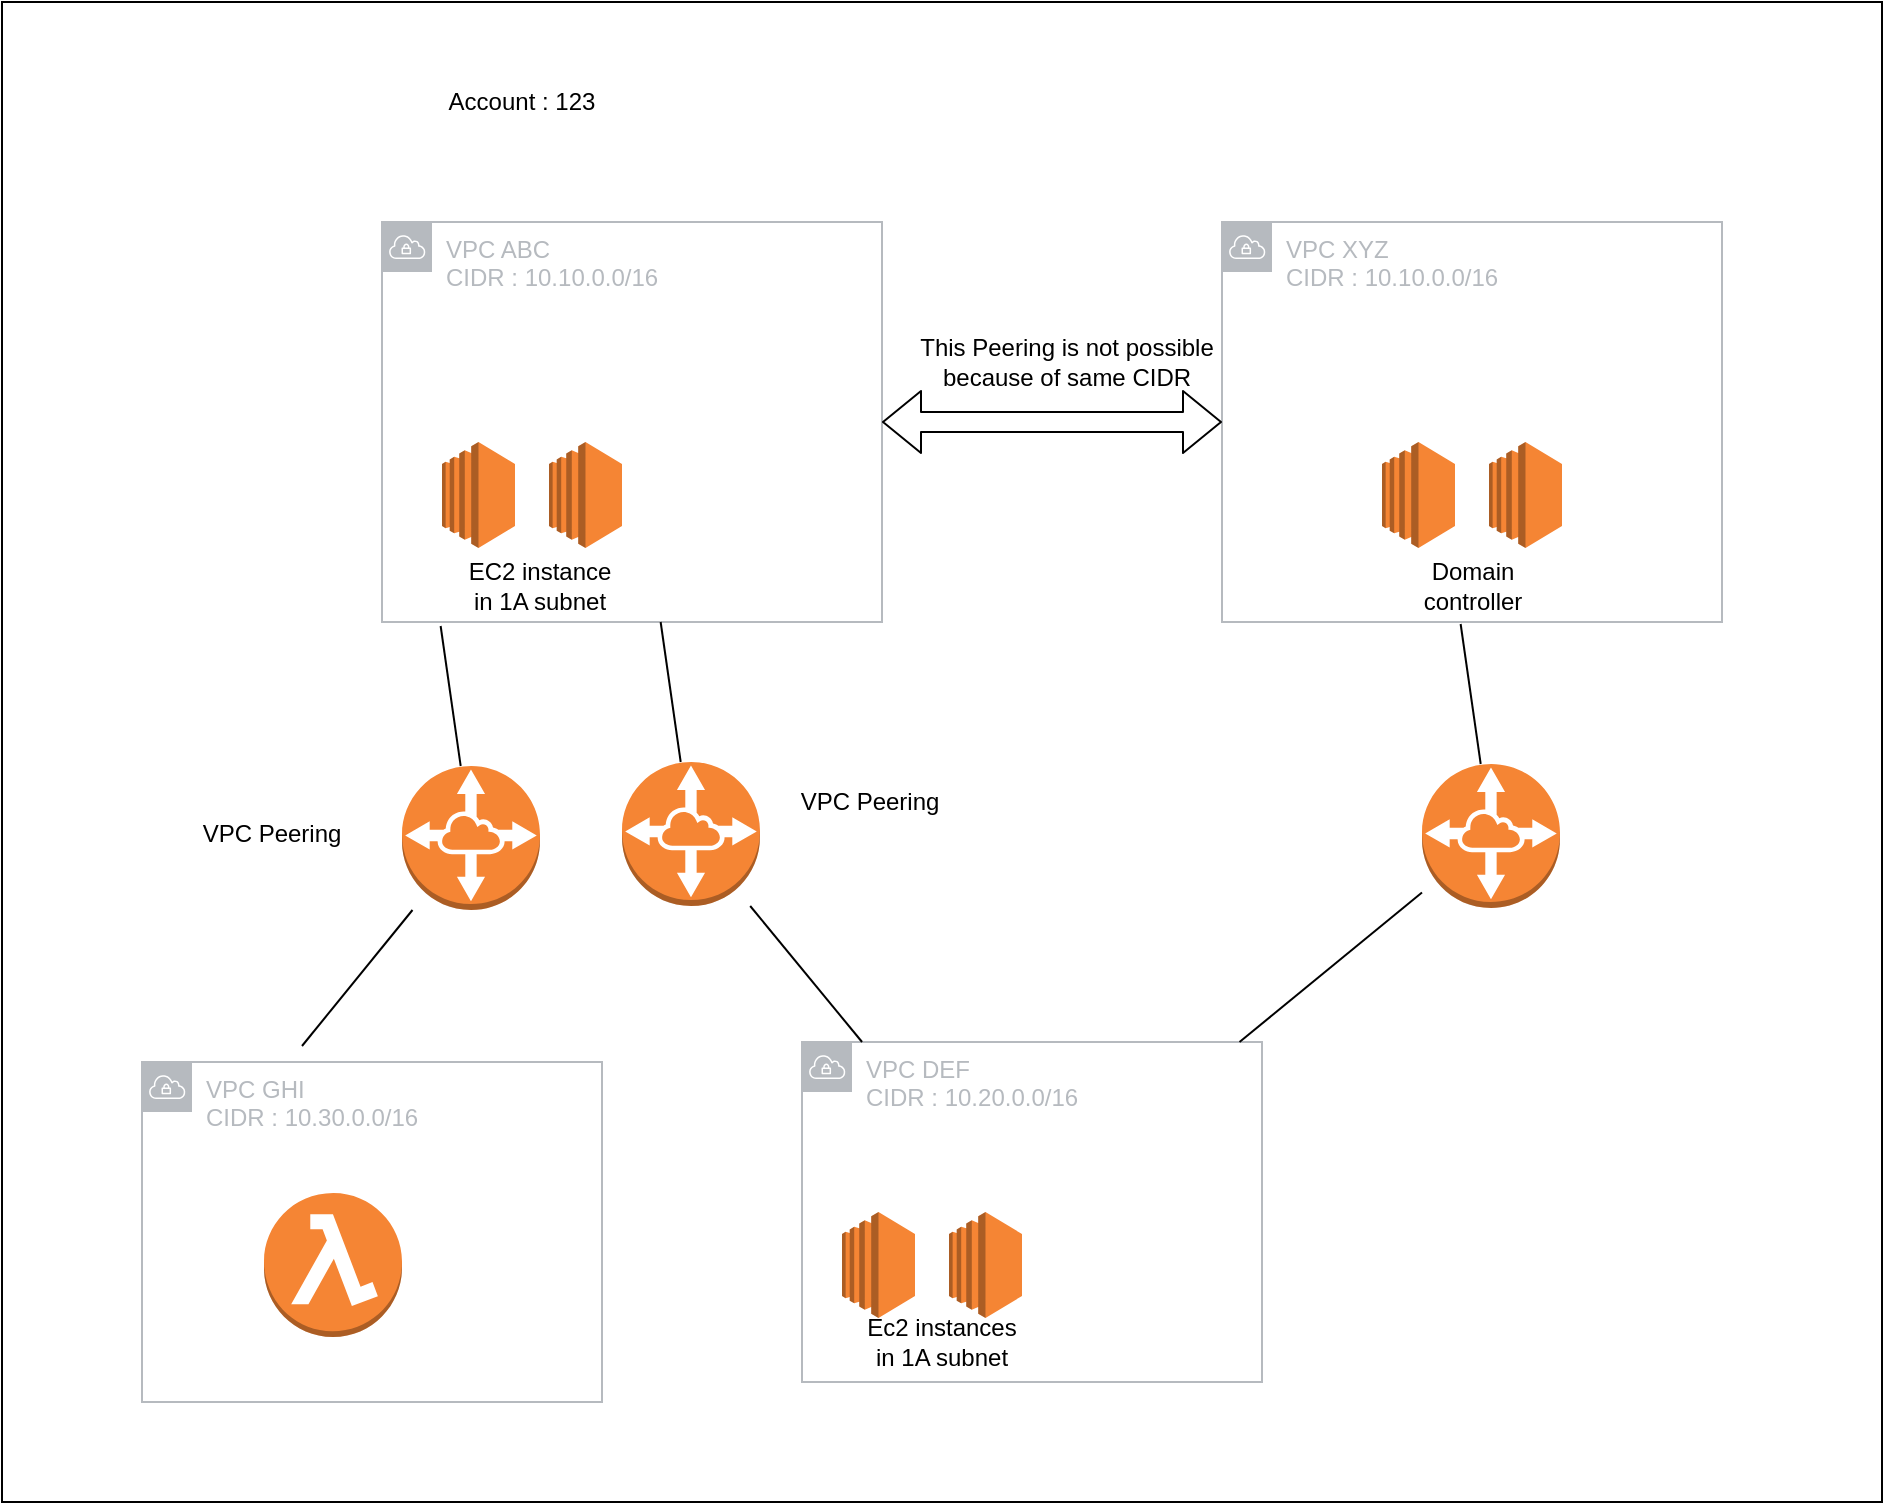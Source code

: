 <mxfile version="12.4.8" type="device"><diagram id="i3dthw1FyRIb5kn0-8Cy" name="Page-1"><mxGraphModel dx="2276" dy="769" grid="1" gridSize="10" guides="1" tooltips="1" connect="1" arrows="1" fold="1" page="1" pageScale="1" pageWidth="850" pageHeight="1100" math="0" shadow="0"><root><mxCell id="0"/><mxCell id="1" parent="0"/><mxCell id="Grzn4lV2lffGf_wcgvxa-1" value="&lt;div&gt;VPC ABC&lt;br&gt;&lt;/div&gt;&lt;div&gt;CIDR : 10.10.0.0/16&lt;br&gt;&lt;/div&gt;" style="outlineConnect=0;gradientColor=none;html=1;whiteSpace=wrap;fontSize=12;fontStyle=0;shape=mxgraph.aws4.group;grIcon=mxgraph.aws4.group_vpc;strokeColor=#B6BABF;fillColor=none;verticalAlign=top;align=left;spacingLeft=30;fontColor=#B6BABF;dashed=0;" vertex="1" parent="1"><mxGeometry x="50" y="110" width="250" height="200" as="geometry"/></mxCell><mxCell id="Grzn4lV2lffGf_wcgvxa-2" value="&lt;div&gt;VPC XYZ&lt;/div&gt;&lt;div&gt;CIDR : 10.10.0.0/16&lt;br&gt;&lt;/div&gt;" style="outlineConnect=0;gradientColor=none;html=1;whiteSpace=wrap;fontSize=12;fontStyle=0;shape=mxgraph.aws4.group;grIcon=mxgraph.aws4.group_vpc;strokeColor=#B6BABF;fillColor=none;verticalAlign=top;align=left;spacingLeft=30;fontColor=#B6BABF;dashed=0;" vertex="1" parent="1"><mxGeometry x="470" y="110" width="250" height="200" as="geometry"/></mxCell><mxCell id="Grzn4lV2lffGf_wcgvxa-3" value="&lt;div&gt;VPC DEF&lt;br&gt;&lt;/div&gt;&lt;div&gt;CIDR : 10.20.0.0/16&lt;br&gt;&lt;/div&gt;" style="outlineConnect=0;gradientColor=none;html=1;whiteSpace=wrap;fontSize=12;fontStyle=0;shape=mxgraph.aws4.group;grIcon=mxgraph.aws4.group_vpc;strokeColor=#B6BABF;fillColor=none;verticalAlign=top;align=left;spacingLeft=30;fontColor=#B6BABF;dashed=0;" vertex="1" parent="1"><mxGeometry x="260" y="520" width="230" height="170" as="geometry"/></mxCell><mxCell id="Grzn4lV2lffGf_wcgvxa-8" value="" style="outlineConnect=0;dashed=0;verticalLabelPosition=bottom;verticalAlign=top;align=center;html=1;shape=mxgraph.aws3.vpc_peering;fillColor=#F58534;gradientColor=none;" vertex="1" parent="1"><mxGeometry x="170" y="380" width="69" height="72" as="geometry"/></mxCell><mxCell id="Grzn4lV2lffGf_wcgvxa-9" value="" style="endArrow=none;html=1;" edge="1" parent="1" source="Grzn4lV2lffGf_wcgvxa-8" target="Grzn4lV2lffGf_wcgvxa-1"><mxGeometry width="50" height="50" relative="1" as="geometry"><mxPoint x="160" y="370" as="sourcePoint"/><mxPoint x="210" y="320" as="targetPoint"/></mxGeometry></mxCell><mxCell id="Grzn4lV2lffGf_wcgvxa-10" value="" style="endArrow=none;html=1;" edge="1" parent="1" target="Grzn4lV2lffGf_wcgvxa-8"><mxGeometry width="50" height="50" relative="1" as="geometry"><mxPoint x="290.025" y="520" as="sourcePoint"/><mxPoint x="280.0" y="450" as="targetPoint"/></mxGeometry></mxCell><mxCell id="Grzn4lV2lffGf_wcgvxa-11" value="VPC Peering" style="text;html=1;strokeColor=none;fillColor=none;align=center;verticalAlign=middle;whiteSpace=wrap;rounded=0;" vertex="1" parent="1"><mxGeometry x="239" y="390" width="110" height="20" as="geometry"/></mxCell><mxCell id="Grzn4lV2lffGf_wcgvxa-12" value="" style="outlineConnect=0;dashed=0;verticalLabelPosition=bottom;verticalAlign=top;align=center;html=1;shape=mxgraph.aws3.ec2;fillColor=#F58534;gradientColor=none;" vertex="1" parent="1"><mxGeometry x="80" y="220" width="36.5" height="53" as="geometry"/></mxCell><mxCell id="Grzn4lV2lffGf_wcgvxa-13" value="" style="outlineConnect=0;dashed=0;verticalLabelPosition=bottom;verticalAlign=top;align=center;html=1;shape=mxgraph.aws3.ec2;fillColor=#F58534;gradientColor=none;" vertex="1" parent="1"><mxGeometry x="133.5" y="220" width="36.5" height="53" as="geometry"/></mxCell><mxCell id="Grzn4lV2lffGf_wcgvxa-14" value="" style="outlineConnect=0;dashed=0;verticalLabelPosition=bottom;verticalAlign=top;align=center;html=1;shape=mxgraph.aws3.ec2;fillColor=#F58534;gradientColor=none;" vertex="1" parent="1"><mxGeometry x="280" y="605" width="36.5" height="53" as="geometry"/></mxCell><mxCell id="Grzn4lV2lffGf_wcgvxa-15" value="" style="outlineConnect=0;dashed=0;verticalLabelPosition=bottom;verticalAlign=top;align=center;html=1;shape=mxgraph.aws3.ec2;fillColor=#F58534;gradientColor=none;" vertex="1" parent="1"><mxGeometry x="333.5" y="605" width="36.5" height="53" as="geometry"/></mxCell><mxCell id="Grzn4lV2lffGf_wcgvxa-16" value="" style="outlineConnect=0;dashed=0;verticalLabelPosition=bottom;verticalAlign=top;align=center;html=1;shape=mxgraph.aws3.ec2;fillColor=#F58534;gradientColor=none;" vertex="1" parent="1"><mxGeometry x="550" y="220" width="36.5" height="53" as="geometry"/></mxCell><mxCell id="Grzn4lV2lffGf_wcgvxa-17" value="" style="outlineConnect=0;dashed=0;verticalLabelPosition=bottom;verticalAlign=top;align=center;html=1;shape=mxgraph.aws3.ec2;fillColor=#F58534;gradientColor=none;" vertex="1" parent="1"><mxGeometry x="603.5" y="220" width="36.5" height="53" as="geometry"/></mxCell><mxCell id="Grzn4lV2lffGf_wcgvxa-18" value="EC2 instance in 1A subnet" style="text;html=1;strokeColor=none;fillColor=none;align=center;verticalAlign=middle;whiteSpace=wrap;rounded=0;" vertex="1" parent="1"><mxGeometry x="86.5" y="273" width="83.5" height="37" as="geometry"/></mxCell><mxCell id="Grzn4lV2lffGf_wcgvxa-19" value="Domain controller" style="text;html=1;strokeColor=none;fillColor=none;align=center;verticalAlign=middle;whiteSpace=wrap;rounded=0;" vertex="1" parent="1"><mxGeometry x="562.5" y="281.5" width="65" height="20" as="geometry"/></mxCell><mxCell id="Grzn4lV2lffGf_wcgvxa-20" value="Ec2 instances in 1A subnet" style="text;html=1;strokeColor=none;fillColor=none;align=center;verticalAlign=middle;whiteSpace=wrap;rounded=0;" vertex="1" parent="1"><mxGeometry x="290" y="660" width="80" height="20" as="geometry"/></mxCell><mxCell id="Grzn4lV2lffGf_wcgvxa-21" value="" style="outlineConnect=0;dashed=0;verticalLabelPosition=bottom;verticalAlign=top;align=center;html=1;shape=mxgraph.aws3.vpc_peering;fillColor=#F58534;gradientColor=none;" vertex="1" parent="1"><mxGeometry x="570" y="381" width="69" height="72" as="geometry"/></mxCell><mxCell id="Grzn4lV2lffGf_wcgvxa-22" value="" style="endArrow=none;html=1;" edge="1" parent="1" source="Grzn4lV2lffGf_wcgvxa-21"><mxGeometry width="50" height="50" relative="1" as="geometry"><mxPoint x="560" y="371" as="sourcePoint"/><mxPoint x="589.32" y="311" as="targetPoint"/></mxGeometry></mxCell><mxCell id="Grzn4lV2lffGf_wcgvxa-23" value="" style="endArrow=none;html=1;" edge="1" parent="1" target="Grzn4lV2lffGf_wcgvxa-21" source="Grzn4lV2lffGf_wcgvxa-3"><mxGeometry width="50" height="50" relative="1" as="geometry"><mxPoint x="690.025" y="521" as="sourcePoint"/><mxPoint x="680.0" y="451" as="targetPoint"/></mxGeometry></mxCell><mxCell id="Grzn4lV2lffGf_wcgvxa-24" value="" style="shape=flexArrow;endArrow=classic;startArrow=classic;html=1;" edge="1" parent="1" source="Grzn4lV2lffGf_wcgvxa-1" target="Grzn4lV2lffGf_wcgvxa-2"><mxGeometry width="50" height="50" relative="1" as="geometry"><mxPoint x="316.5" y="220" as="sourcePoint"/><mxPoint x="366.5" y="170" as="targetPoint"/></mxGeometry></mxCell><mxCell id="Grzn4lV2lffGf_wcgvxa-25" value="This Peering is not possible because of same CIDR" style="text;html=1;strokeColor=none;fillColor=none;align=center;verticalAlign=middle;whiteSpace=wrap;rounded=0;" vertex="1" parent="1"><mxGeometry x="315" y="170" width="155" height="20" as="geometry"/></mxCell><mxCell id="Grzn4lV2lffGf_wcgvxa-26" value="" style="rounded=0;whiteSpace=wrap;html=1;fillOpacity=0;" vertex="1" parent="1"><mxGeometry x="-140" width="940" height="750" as="geometry"/></mxCell><mxCell id="Grzn4lV2lffGf_wcgvxa-27" value="Account : 123" style="text;html=1;strokeColor=none;fillColor=none;align=center;verticalAlign=middle;whiteSpace=wrap;rounded=0;" vertex="1" parent="1"><mxGeometry x="80" y="40" width="80" height="20" as="geometry"/></mxCell><mxCell id="Grzn4lV2lffGf_wcgvxa-28" value="&lt;div&gt;VPC GHI&lt;br&gt;&lt;/div&gt;&lt;div&gt;CIDR : 10.30.0.0/16&lt;br&gt;&lt;/div&gt;" style="outlineConnect=0;gradientColor=none;html=1;whiteSpace=wrap;fontSize=12;fontStyle=0;shape=mxgraph.aws4.group;grIcon=mxgraph.aws4.group_vpc;strokeColor=#B6BABF;fillColor=none;verticalAlign=top;align=left;spacingLeft=30;fontColor=#B6BABF;dashed=0;" vertex="1" parent="1"><mxGeometry x="-70" y="530" width="230" height="170" as="geometry"/></mxCell><mxCell id="Grzn4lV2lffGf_wcgvxa-29" value="" style="outlineConnect=0;dashed=0;verticalLabelPosition=bottom;verticalAlign=top;align=center;html=1;shape=mxgraph.aws3.vpc_peering;fillColor=#F58534;gradientColor=none;" vertex="1" parent="1"><mxGeometry x="60" y="382" width="69" height="72" as="geometry"/></mxCell><mxCell id="Grzn4lV2lffGf_wcgvxa-30" value="" style="endArrow=none;html=1;" edge="1" parent="1" source="Grzn4lV2lffGf_wcgvxa-29"><mxGeometry width="50" height="50" relative="1" as="geometry"><mxPoint x="50" y="372" as="sourcePoint"/><mxPoint x="79.32" y="312" as="targetPoint"/></mxGeometry></mxCell><mxCell id="Grzn4lV2lffGf_wcgvxa-31" value="" style="endArrow=none;html=1;" edge="1" parent="1" target="Grzn4lV2lffGf_wcgvxa-29"><mxGeometry width="50" height="50" relative="1" as="geometry"><mxPoint x="10" y="522" as="sourcePoint"/><mxPoint x="170.0" y="452" as="targetPoint"/></mxGeometry></mxCell><mxCell id="Grzn4lV2lffGf_wcgvxa-32" value="VPC Peering" style="text;html=1;strokeColor=none;fillColor=none;align=center;verticalAlign=middle;whiteSpace=wrap;rounded=0;" vertex="1" parent="1"><mxGeometry x="-60" y="406" width="110" height="20" as="geometry"/></mxCell><mxCell id="Grzn4lV2lffGf_wcgvxa-33" value="" style="outlineConnect=0;dashed=0;verticalLabelPosition=bottom;verticalAlign=top;align=center;html=1;shape=mxgraph.aws3.lambda_function;fillColor=#F58534;gradientColor=none;" vertex="1" parent="1"><mxGeometry x="-9" y="595.5" width="69" height="72" as="geometry"/></mxCell></root></mxGraphModel></diagram></mxfile>